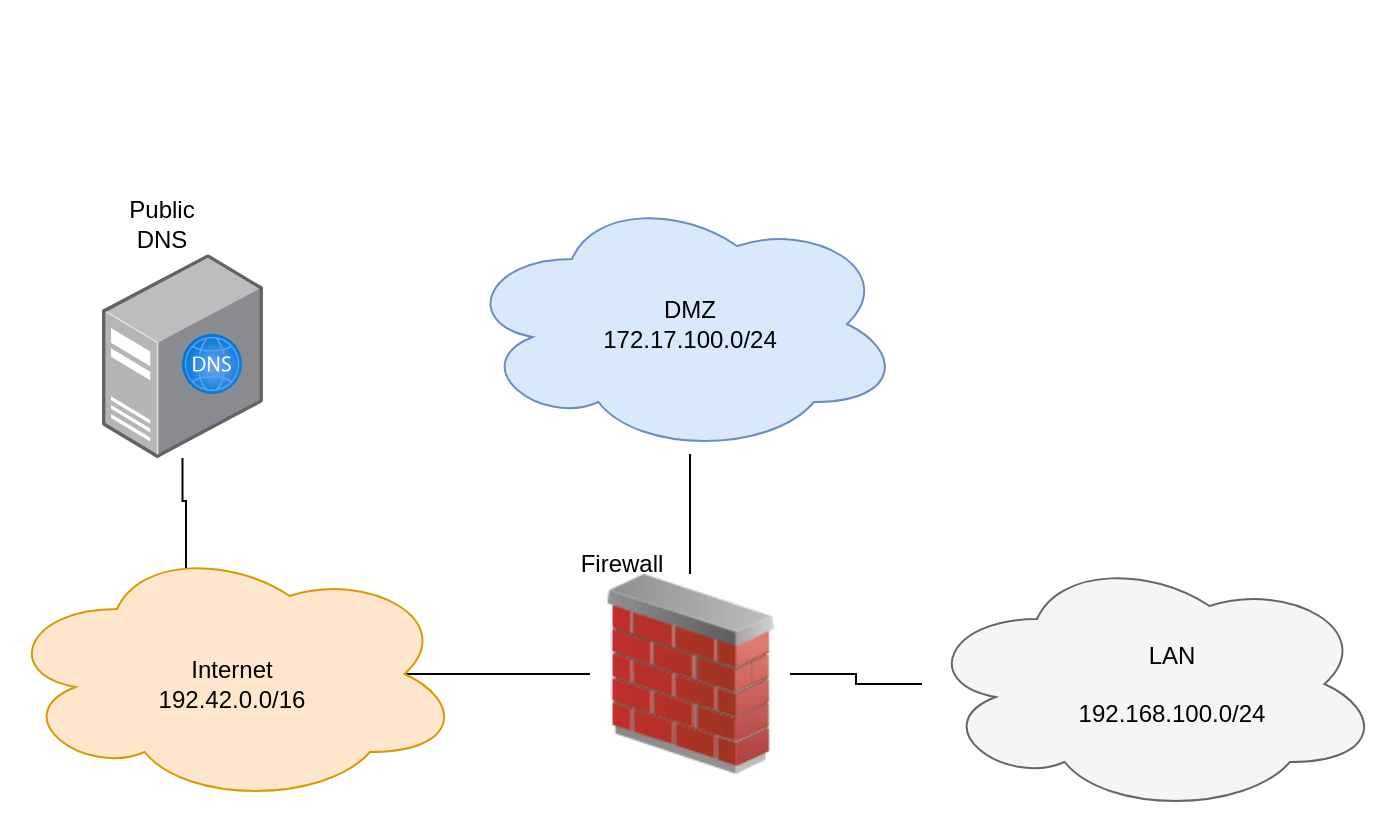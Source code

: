 <mxfile version="21.3.7" type="device">
  <diagram name="Page-1" id="gUWhoODglxjBxta9EbK4">
    <mxGraphModel dx="2070" dy="1116" grid="1" gridSize="10" guides="1" tooltips="1" connect="1" arrows="1" fold="1" page="1" pageScale="1" pageWidth="827" pageHeight="1169" math="0" shadow="0">
      <root>
        <mxCell id="0" />
        <mxCell id="1" parent="0" />
        <mxCell id="ZttpDixC8CZAMg3ueifD-7" style="edgeStyle=orthogonalEdgeStyle;rounded=0;orthogonalLoop=1;jettySize=auto;html=1;exitX=1;exitY=0.5;exitDx=0;exitDy=0;endArrow=none;endFill=0;" edge="1" parent="1" source="ZttpDixC8CZAMg3ueifD-1" target="ZttpDixC8CZAMg3ueifD-4">
          <mxGeometry relative="1" as="geometry" />
        </mxCell>
        <mxCell id="ZttpDixC8CZAMg3ueifD-8" style="edgeStyle=orthogonalEdgeStyle;rounded=0;orthogonalLoop=1;jettySize=auto;html=1;exitX=0.5;exitY=0;exitDx=0;exitDy=0;endArrow=none;endFill=0;" edge="1" parent="1" source="ZttpDixC8CZAMg3ueifD-1">
          <mxGeometry relative="1" as="geometry">
            <mxPoint x="414" y="290" as="targetPoint" />
          </mxGeometry>
        </mxCell>
        <mxCell id="ZttpDixC8CZAMg3ueifD-1" value="" style="image;html=1;image=img/lib/clip_art/networking/Firewall_02_128x128.png;direction=east;flipH=1;" vertex="1" parent="1">
          <mxGeometry x="364" y="350" width="100" height="100" as="geometry" />
        </mxCell>
        <mxCell id="ZttpDixC8CZAMg3ueifD-5" style="edgeStyle=orthogonalEdgeStyle;rounded=0;orthogonalLoop=1;jettySize=auto;html=1;exitX=0.875;exitY=0.5;exitDx=0;exitDy=0;exitPerimeter=0;endArrow=none;endFill=0;" edge="1" parent="1" source="ZttpDixC8CZAMg3ueifD-2" target="ZttpDixC8CZAMg3ueifD-1">
          <mxGeometry relative="1" as="geometry" />
        </mxCell>
        <mxCell id="ZttpDixC8CZAMg3ueifD-11" style="edgeStyle=orthogonalEdgeStyle;rounded=0;orthogonalLoop=1;jettySize=auto;html=1;exitX=0.4;exitY=0.1;exitDx=0;exitDy=0;exitPerimeter=0;endArrow=none;endFill=0;" edge="1" parent="1" source="ZttpDixC8CZAMg3ueifD-2" target="ZttpDixC8CZAMg3ueifD-9">
          <mxGeometry relative="1" as="geometry" />
        </mxCell>
        <mxCell id="ZttpDixC8CZAMg3ueifD-33" style="rounded=0;orthogonalLoop=1;jettySize=auto;html=1;exitX=0.625;exitY=0.2;exitDx=0;exitDy=0;exitPerimeter=0;strokeColor=none;" edge="1" parent="1" source="ZttpDixC8CZAMg3ueifD-2">
          <mxGeometry relative="1" as="geometry">
            <mxPoint x="378.52" y="70" as="targetPoint" />
          </mxGeometry>
        </mxCell>
        <mxCell id="ZttpDixC8CZAMg3ueifD-2" value="" style="ellipse;shape=cloud;whiteSpace=wrap;html=1;fillColor=#ffe6cc;strokeColor=#d79b00;" vertex="1" parent="1">
          <mxGeometry x="70" y="335" width="230" height="130" as="geometry" />
        </mxCell>
        <mxCell id="ZttpDixC8CZAMg3ueifD-3" value="" style="ellipse;shape=cloud;whiteSpace=wrap;html=1;fillColor=#dae8fc;strokeColor=#6c8ebf;" vertex="1" parent="1">
          <mxGeometry x="300" y="160" width="220" height="130" as="geometry" />
        </mxCell>
        <mxCell id="ZttpDixC8CZAMg3ueifD-4" value="" style="ellipse;shape=cloud;whiteSpace=wrap;html=1;fillColor=#f5f5f5;fontColor=#333333;strokeColor=#666666;" vertex="1" parent="1">
          <mxGeometry x="530" y="340" width="230" height="130" as="geometry" />
        </mxCell>
        <mxCell id="ZttpDixC8CZAMg3ueifD-9" value="" style="image;points=[];aspect=fixed;html=1;align=center;shadow=0;dashed=0;image=img/lib/allied_telesis/computer_and_terminals/Server_Desktop.svg;" vertex="1" parent="1">
          <mxGeometry x="120" y="190" width="80.47" height="102" as="geometry" />
        </mxCell>
        <mxCell id="ZttpDixC8CZAMg3ueifD-10" value="" style="image;aspect=fixed;html=1;points=[];align=center;fontSize=12;image=img/lib/azure2/networking/DNS_Zones.svg;" vertex="1" parent="1">
          <mxGeometry x="160" y="230" width="30" height="30" as="geometry" />
        </mxCell>
        <mxCell id="ZttpDixC8CZAMg3ueifD-14" value="&lt;div&gt;Internet&lt;/div&gt;&lt;div&gt;192.42.0.0/16&lt;/div&gt;" style="text;strokeColor=none;align=center;fillColor=none;html=1;verticalAlign=middle;whiteSpace=wrap;rounded=0;" vertex="1" parent="1">
          <mxGeometry x="140" y="385" width="90" height="40" as="geometry" />
        </mxCell>
        <mxCell id="ZttpDixC8CZAMg3ueifD-15" value="&lt;div&gt;DMZ&lt;br&gt;    172.17.100.0/24&lt;/div&gt;" style="text;strokeColor=none;align=center;fillColor=none;html=1;verticalAlign=middle;whiteSpace=wrap;rounded=0;" vertex="1" parent="1">
          <mxGeometry x="369" y="205" width="90" height="40" as="geometry" />
        </mxCell>
        <mxCell id="ZttpDixC8CZAMg3ueifD-16" value="LAN&lt;br&gt;    &lt;br/&gt;    192.168.100.0/24" style="text;strokeColor=none;align=center;fillColor=none;html=1;verticalAlign=middle;whiteSpace=wrap;rounded=0;" vertex="1" parent="1">
          <mxGeometry x="610" y="385" width="90" height="40" as="geometry" />
        </mxCell>
        <mxCell id="ZttpDixC8CZAMg3ueifD-17" value="Public DNS" style="text;strokeColor=none;align=center;fillColor=none;html=1;verticalAlign=middle;whiteSpace=wrap;rounded=0;" vertex="1" parent="1">
          <mxGeometry x="120" y="160" width="60" height="30" as="geometry" />
        </mxCell>
        <mxCell id="ZttpDixC8CZAMg3ueifD-18" value="Firewall" style="text;strokeColor=none;align=center;fillColor=none;html=1;verticalAlign=middle;whiteSpace=wrap;rounded=0;" vertex="1" parent="1">
          <mxGeometry x="350" y="330" width="60" height="30" as="geometry" />
        </mxCell>
        <mxCell id="ZttpDixC8CZAMg3ueifD-19" value="" style="shape=image;html=1;verticalAlign=top;verticalLabelPosition=bottom;labelBackgroundColor=#ffffff;imageAspect=0;aspect=fixed;image=https://cdn4.iconfinder.com/data/icons/crime-and-security-24/64/57-128.png" vertex="1" parent="1">
          <mxGeometry x="390" y="385" width="40" height="40" as="geometry" />
        </mxCell>
      </root>
    </mxGraphModel>
  </diagram>
</mxfile>
